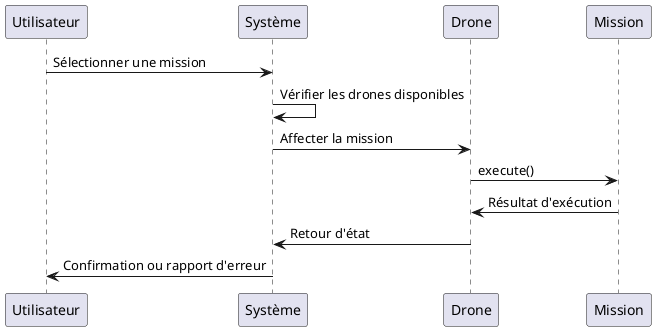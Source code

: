 @startuml
participant Utilisateur
participant Système
participant Drone
participant Mission

Utilisateur -> Système: Sélectionner une mission
Système -> Système: Vérifier les drones disponibles
Système -> Drone: Affecter la mission
Drone -> Mission: execute()
Mission -> Drone: Résultat d'exécution
Drone -> Système: Retour d'état
Système -> Utilisateur: Confirmation ou rapport d'erreur
@enduml
